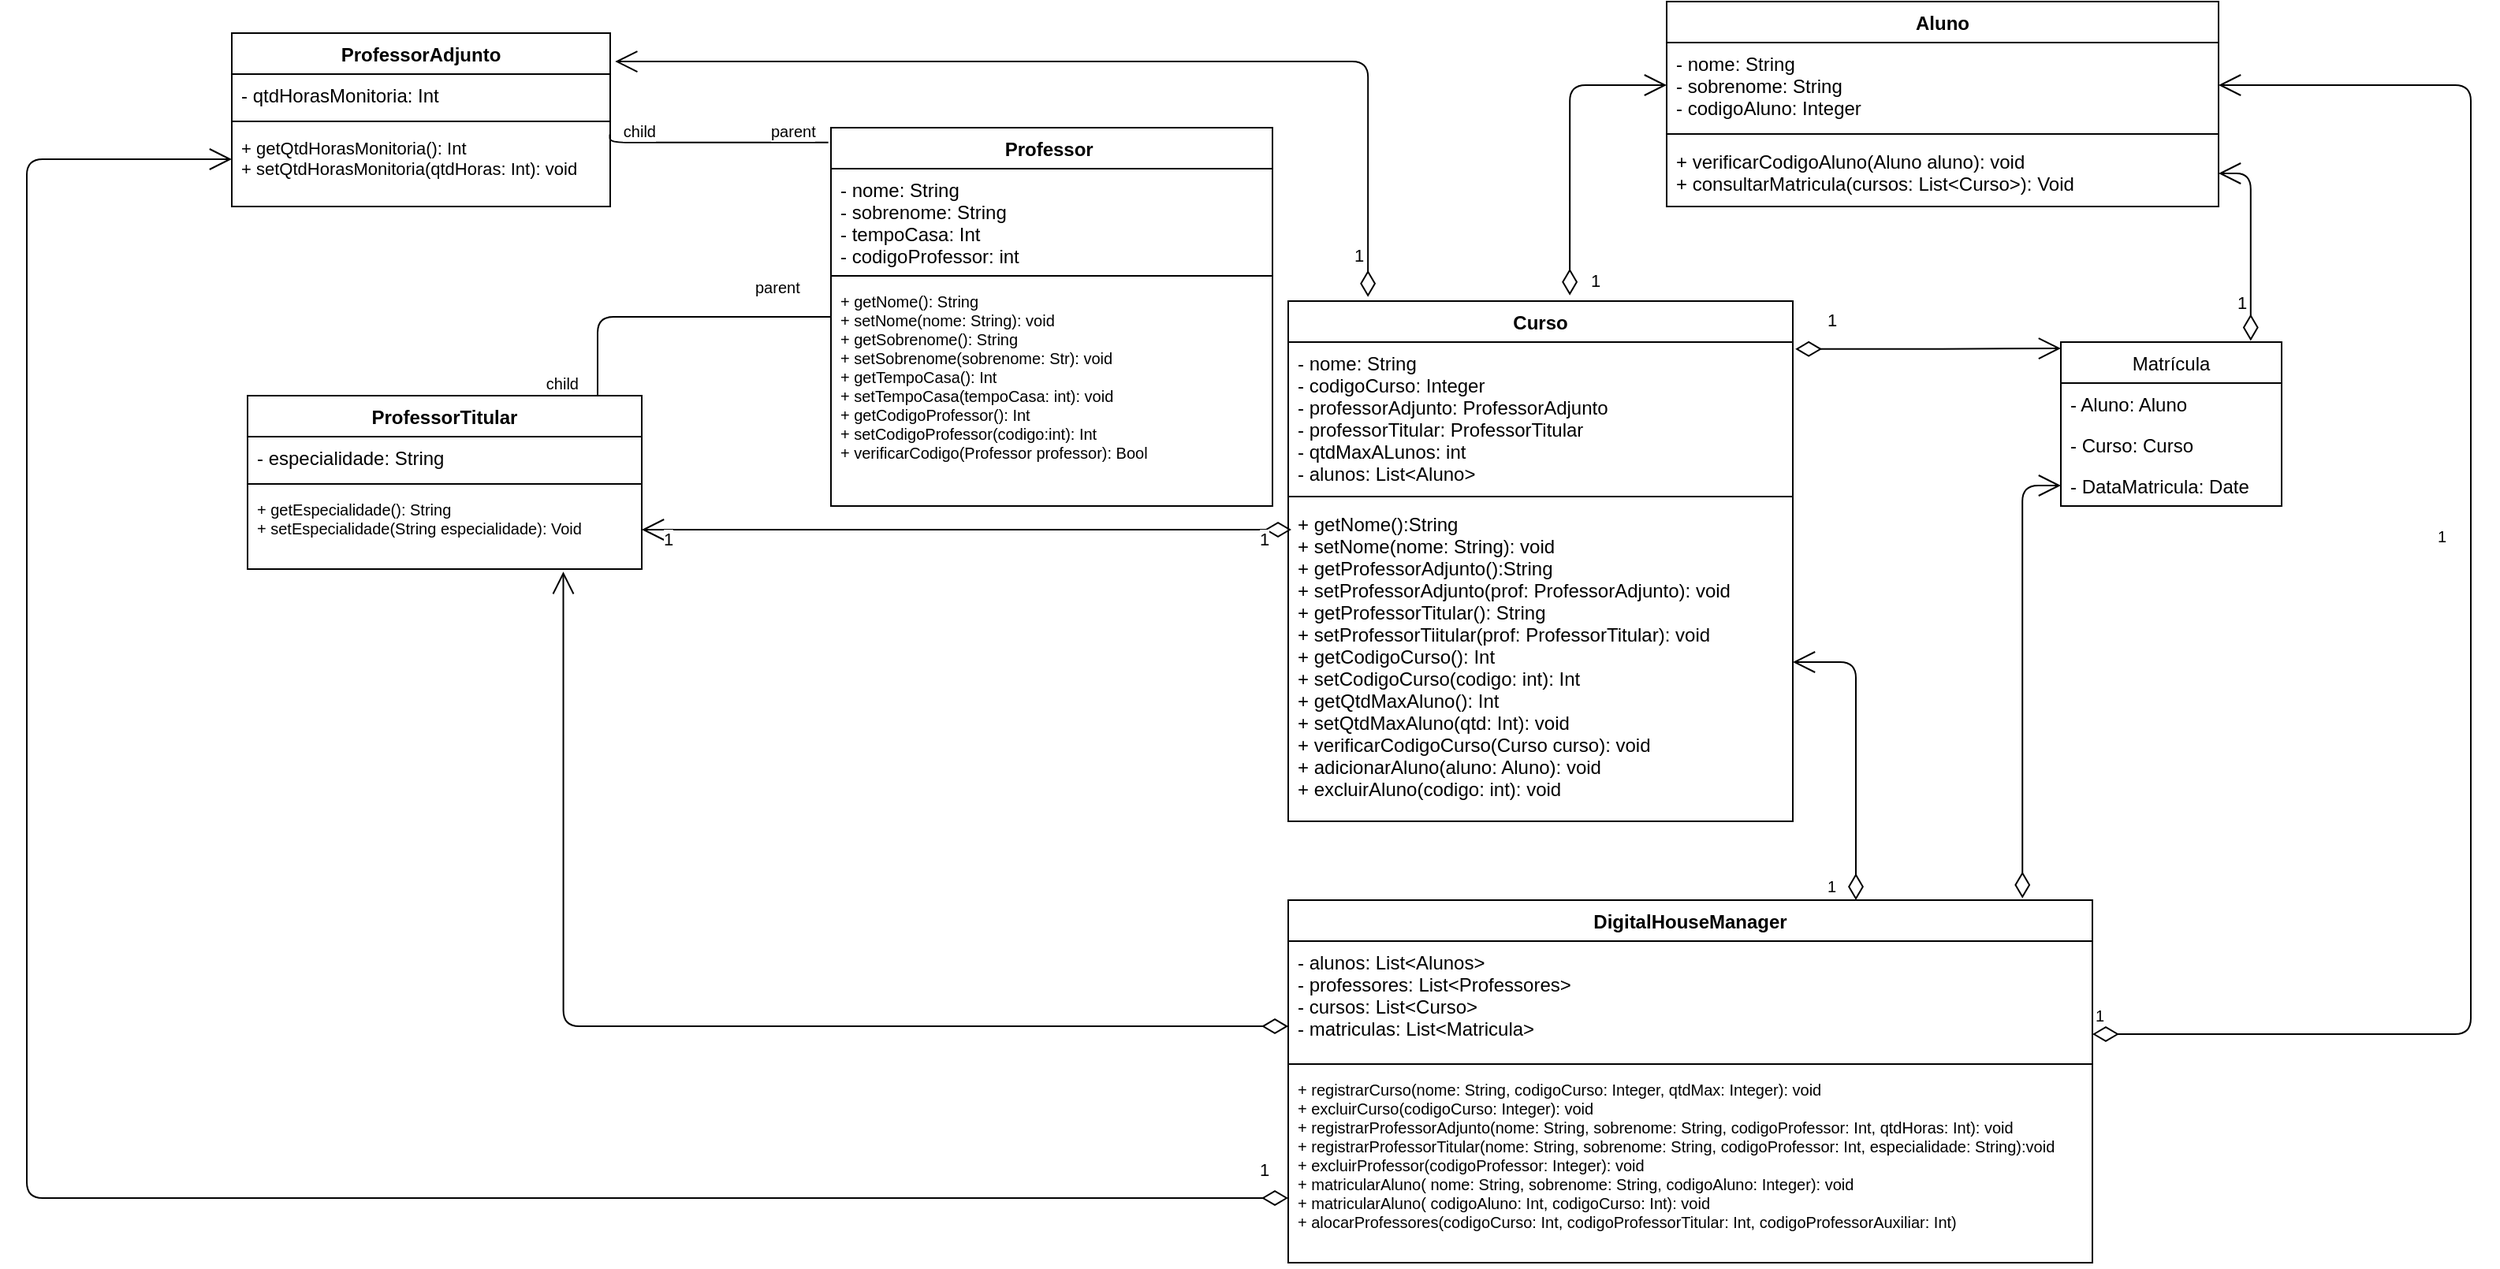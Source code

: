 <mxfile version="12.8.8" type="github">
  <diagram id="jFGP1e5pJGSL-6GBCnBk" name="Page-1">
    <mxGraphModel dx="1695" dy="433" grid="1" gridSize="10" guides="1" tooltips="1" connect="1" arrows="1" fold="1" page="1" pageScale="1" pageWidth="827" pageHeight="1169" math="0" shadow="0">
      <root>
        <mxCell id="0" />
        <mxCell id="1" parent="0" />
        <mxCell id="rICSejMsTbXTkALGGHpn-1" value="Aluno" style="swimlane;fontStyle=1;align=center;verticalAlign=top;childLayout=stackLayout;horizontal=1;startSize=26;horizontalStack=0;resizeParent=1;resizeParentMax=0;resizeLast=0;collapsible=1;marginBottom=0;" parent="1" vertex="1">
          <mxGeometry x="260" y="40" width="350" height="130" as="geometry" />
        </mxCell>
        <mxCell id="rICSejMsTbXTkALGGHpn-2" value="- nome: String&#xa;- sobrenome: String&#xa;- codigoAluno: Integer&#xa;" style="text;strokeColor=none;fillColor=none;align=left;verticalAlign=top;spacingLeft=4;spacingRight=4;overflow=hidden;rotatable=0;points=[[0,0.5],[1,0.5]];portConstraint=eastwest;" parent="rICSejMsTbXTkALGGHpn-1" vertex="1">
          <mxGeometry y="26" width="350" height="54" as="geometry" />
        </mxCell>
        <mxCell id="rICSejMsTbXTkALGGHpn-3" value="" style="line;strokeWidth=1;fillColor=none;align=left;verticalAlign=middle;spacingTop=-1;spacingLeft=3;spacingRight=3;rotatable=0;labelPosition=right;points=[];portConstraint=eastwest;" parent="rICSejMsTbXTkALGGHpn-1" vertex="1">
          <mxGeometry y="80" width="350" height="8" as="geometry" />
        </mxCell>
        <mxCell id="rICSejMsTbXTkALGGHpn-4" value="+ verificarCodigoAluno(Aluno aluno): void&#xa;+ consultarMatricula(cursos: List&lt;Curso&gt;): Void" style="text;strokeColor=none;fillColor=none;align=left;verticalAlign=top;spacingLeft=4;spacingRight=4;overflow=hidden;rotatable=0;points=[[0,0.5],[1,0.5]];portConstraint=eastwest;" parent="rICSejMsTbXTkALGGHpn-1" vertex="1">
          <mxGeometry y="88" width="350" height="42" as="geometry" />
        </mxCell>
        <mxCell id="rICSejMsTbXTkALGGHpn-12" value="1" style="endArrow=open;html=1;endSize=12;startArrow=diamondThin;startSize=14;startFill=0;edgeStyle=orthogonalEdgeStyle;align=left;verticalAlign=bottom;entryX=0;entryY=0.5;entryDx=0;entryDy=0;exitX=0.558;exitY=-0.011;exitDx=0;exitDy=0;exitPerimeter=0;" parent="1" source="rICSejMsTbXTkALGGHpn-5" target="rICSejMsTbXTkALGGHpn-2" edge="1">
          <mxGeometry x="0.487" y="-133" relative="1" as="geometry">
            <mxPoint x="200" y="160" as="sourcePoint" />
            <mxPoint x="260" y="110" as="targetPoint" />
            <mxPoint as="offset" />
          </mxGeometry>
        </mxCell>
        <mxCell id="rICSejMsTbXTkALGGHpn-5" value="Curso" style="swimlane;fontStyle=1;align=center;verticalAlign=top;childLayout=stackLayout;horizontal=1;startSize=26;horizontalStack=0;resizeParent=1;resizeParentMax=0;resizeLast=0;collapsible=1;marginBottom=0;" parent="1" vertex="1">
          <mxGeometry x="20" y="230" width="320" height="330" as="geometry" />
        </mxCell>
        <mxCell id="rICSejMsTbXTkALGGHpn-6" value="- nome: String&#xa;- codigoCurso: Integer&#xa;- professorAdjunto: ProfessorAdjunto&#xa;- professorTitular: ProfessorTitular&#xa;- qtdMaxALunos: int&#xa;- alunos: List&lt;Aluno&gt;&#xa;&#xa;" style="text;strokeColor=none;fillColor=none;align=left;verticalAlign=top;spacingLeft=4;spacingRight=4;overflow=hidden;rotatable=0;points=[[0,0.5],[1,0.5]];portConstraint=eastwest;" parent="rICSejMsTbXTkALGGHpn-5" vertex="1">
          <mxGeometry y="26" width="320" height="94" as="geometry" />
        </mxCell>
        <mxCell id="rICSejMsTbXTkALGGHpn-7" value="" style="line;strokeWidth=1;fillColor=none;align=left;verticalAlign=middle;spacingTop=-1;spacingLeft=3;spacingRight=3;rotatable=0;labelPosition=right;points=[];portConstraint=eastwest;" parent="rICSejMsTbXTkALGGHpn-5" vertex="1">
          <mxGeometry y="120" width="320" height="8" as="geometry" />
        </mxCell>
        <mxCell id="rICSejMsTbXTkALGGHpn-8" value="+ getNome():String&#xa;+ setNome(nome: String): void&#xa;+ getProfessorAdjunto():String&#xa;+ setProfessorAdjunto(prof: ProfessorAdjunto): void&#xa;+ getProfessorTitular(): String&#xa;+ setProfessorTiitular(prof: ProfessorTitular): void&#xa;+ getCodigoCurso(): Int &#xa;+ setCodigoCurso(codigo: int): Int&#xa;+ getQtdMaxAluno(): Int&#xa;+ setQtdMaxAluno(qtd: Int): void&#xa;+ verificarCodigoCurso(Curso curso): void&#xa;+ adicionarAluno(aluno: Aluno): void&#xa;+ excluirAluno(codigo: int): void&#xa;" style="text;strokeColor=none;fillColor=none;align=left;verticalAlign=top;spacingLeft=4;spacingRight=4;overflow=hidden;rotatable=0;points=[[0,0.5],[1,0.5]];portConstraint=eastwest;" parent="rICSejMsTbXTkALGGHpn-5" vertex="1">
          <mxGeometry y="128" width="320" height="202" as="geometry" />
        </mxCell>
        <mxCell id="rICSejMsTbXTkALGGHpn-42" value="1" style="endArrow=open;html=1;endSize=12;startArrow=diamondThin;startSize=14;startFill=0;edgeStyle=orthogonalEdgeStyle;align=left;verticalAlign=bottom;entryX=1;entryY=0.5;entryDx=0;entryDy=0;" parent="1" target="rICSejMsTbXTkALGGHpn-31" edge="1">
          <mxGeometry x="-0.893" y="15" relative="1" as="geometry">
            <mxPoint x="22" y="375" as="sourcePoint" />
            <mxPoint x="-230" y="620" as="targetPoint" />
            <Array as="points">
              <mxPoint x="22" y="375" />
            </Array>
            <mxPoint as="offset" />
          </mxGeometry>
        </mxCell>
        <mxCell id="rICSejMsTbXTkALGGHpn-47" value="1" style="endArrow=open;html=1;endSize=12;startArrow=diamondThin;startSize=14;startFill=0;edgeStyle=orthogonalEdgeStyle;align=left;verticalAlign=bottom;entryX=1.013;entryY=0.164;entryDx=0;entryDy=0;entryPerimeter=0;exitX=0.158;exitY=-0.008;exitDx=0;exitDy=0;exitPerimeter=0;" parent="1" source="rICSejMsTbXTkALGGHpn-5" target="rICSejMsTbXTkALGGHpn-19" edge="1">
          <mxGeometry x="-0.945" y="11" relative="1" as="geometry">
            <mxPoint x="70" y="220" as="sourcePoint" />
            <mxPoint x="560" y="520" as="targetPoint" />
            <Array as="points">
              <mxPoint x="71" y="78" />
            </Array>
            <mxPoint as="offset" />
          </mxGeometry>
        </mxCell>
        <mxCell id="rICSejMsTbXTkALGGHpn-14" value="Professor " style="swimlane;fontStyle=1;align=center;verticalAlign=top;childLayout=stackLayout;horizontal=1;startSize=26;horizontalStack=0;resizeParent=1;resizeParentMax=0;resizeLast=0;collapsible=1;marginBottom=0;" parent="1" vertex="1">
          <mxGeometry x="-270" y="120" width="280" height="240" as="geometry" />
        </mxCell>
        <mxCell id="rICSejMsTbXTkALGGHpn-15" value="- nome: String&#xa;- sobrenome: String&#xa;- tempoCasa: Int&#xa;- codigoProfessor: int" style="text;strokeColor=none;fillColor=none;align=left;verticalAlign=top;spacingLeft=4;spacingRight=4;overflow=hidden;rotatable=0;points=[[0,0.5],[1,0.5]];portConstraint=eastwest;" parent="rICSejMsTbXTkALGGHpn-14" vertex="1">
          <mxGeometry y="26" width="280" height="64" as="geometry" />
        </mxCell>
        <mxCell id="rICSejMsTbXTkALGGHpn-16" value="" style="line;strokeWidth=1;fillColor=none;align=left;verticalAlign=middle;spacingTop=-1;spacingLeft=3;spacingRight=3;rotatable=0;labelPosition=right;points=[];portConstraint=eastwest;" parent="rICSejMsTbXTkALGGHpn-14" vertex="1">
          <mxGeometry y="90" width="280" height="8" as="geometry" />
        </mxCell>
        <mxCell id="rICSejMsTbXTkALGGHpn-17" value="+ getNome(): String&#xa;+ setNome(nome: String): void&#xa;+ getSobrenome(): String&#xa;+ setSobrenome(sobrenome: Str): void&#xa;+ getTempoCasa(): Int&#xa;+ setTempoCasa(tempoCasa: int): void&#xa;+ getCodigoProfessor(): Int&#xa;+ setCodigoProfessor(codigo:int): Int&#xa;+ verificarCodigo(Professor professor): Bool&#xa;&#xa;&#xa;" style="text;strokeColor=none;fillColor=none;align=left;verticalAlign=top;spacingLeft=4;spacingRight=4;overflow=hidden;rotatable=0;points=[[0,0.5],[1,0.5]];portConstraint=eastwest;fontSize=10;" parent="rICSejMsTbXTkALGGHpn-14" vertex="1">
          <mxGeometry y="98" width="280" height="142" as="geometry" />
        </mxCell>
        <mxCell id="rICSejMsTbXTkALGGHpn-28" value="ProfessorTitular" style="swimlane;fontStyle=1;align=center;verticalAlign=top;childLayout=stackLayout;horizontal=1;startSize=26;horizontalStack=0;resizeParent=1;resizeParentMax=0;resizeLast=0;collapsible=1;marginBottom=0;" parent="1" vertex="1">
          <mxGeometry x="-640" y="290" width="250" height="110" as="geometry" />
        </mxCell>
        <mxCell id="rICSejMsTbXTkALGGHpn-29" value="- especialidade: String" style="text;strokeColor=none;fillColor=none;align=left;verticalAlign=top;spacingLeft=4;spacingRight=4;overflow=hidden;rotatable=0;points=[[0,0.5],[1,0.5]];portConstraint=eastwest;" parent="rICSejMsTbXTkALGGHpn-28" vertex="1">
          <mxGeometry y="26" width="250" height="26" as="geometry" />
        </mxCell>
        <mxCell id="rICSejMsTbXTkALGGHpn-30" value="" style="line;strokeWidth=1;fillColor=none;align=left;verticalAlign=middle;spacingTop=-1;spacingLeft=3;spacingRight=3;rotatable=0;labelPosition=right;points=[];portConstraint=eastwest;" parent="rICSejMsTbXTkALGGHpn-28" vertex="1">
          <mxGeometry y="52" width="250" height="8" as="geometry" />
        </mxCell>
        <mxCell id="rICSejMsTbXTkALGGHpn-31" value="+ getEspecialidade(): String&#xa;+ setEspecialidade(String especialidade): Void" style="text;strokeColor=none;fillColor=none;align=left;verticalAlign=top;spacingLeft=4;spacingRight=4;overflow=hidden;rotatable=0;points=[[0,0.5],[1,0.5]];portConstraint=eastwest;fontSize=10;" parent="rICSejMsTbXTkALGGHpn-28" vertex="1">
          <mxGeometry y="60" width="250" height="50" as="geometry" />
        </mxCell>
        <mxCell id="rICSejMsTbXTkALGGHpn-19" value="ProfessorAdjunto" style="swimlane;fontStyle=1;align=center;verticalAlign=top;childLayout=stackLayout;horizontal=1;startSize=26;horizontalStack=0;resizeParent=1;resizeParentMax=0;resizeLast=0;collapsible=1;marginBottom=0;" parent="1" vertex="1">
          <mxGeometry x="-650" y="60" width="240" height="110" as="geometry" />
        </mxCell>
        <mxCell id="rICSejMsTbXTkALGGHpn-20" value="- qtdHorasMonitoria: Int" style="text;strokeColor=none;fillColor=none;align=left;verticalAlign=top;spacingLeft=4;spacingRight=4;overflow=hidden;rotatable=0;points=[[0,0.5],[1,0.5]];portConstraint=eastwest;" parent="rICSejMsTbXTkALGGHpn-19" vertex="1">
          <mxGeometry y="26" width="240" height="26" as="geometry" />
        </mxCell>
        <mxCell id="rICSejMsTbXTkALGGHpn-21" value="" style="line;strokeWidth=1;fillColor=none;align=left;verticalAlign=middle;spacingTop=-1;spacingLeft=3;spacingRight=3;rotatable=0;labelPosition=right;points=[];portConstraint=eastwest;" parent="rICSejMsTbXTkALGGHpn-19" vertex="1">
          <mxGeometry y="52" width="240" height="8" as="geometry" />
        </mxCell>
        <mxCell id="rICSejMsTbXTkALGGHpn-22" value="+ getQtdHorasMonitoria(): Int&#xa;+ setQtdHorasMonitoria(qtdHoras: Int): void" style="text;strokeColor=none;fillColor=none;align=left;verticalAlign=top;spacingLeft=4;spacingRight=4;overflow=hidden;rotatable=0;points=[[0,0.5],[1,0.5]];portConstraint=eastwest;fontSize=11;" parent="rICSejMsTbXTkALGGHpn-19" vertex="1">
          <mxGeometry y="60" width="240" height="50" as="geometry" />
        </mxCell>
        <mxCell id="rICSejMsTbXTkALGGHpn-51" value="" style="endArrow=none;html=1;edgeStyle=orthogonalEdgeStyle;" parent="1" source="rICSejMsTbXTkALGGHpn-17" target="rICSejMsTbXTkALGGHpn-28" edge="1">
          <mxGeometry relative="1" as="geometry">
            <mxPoint x="-460" y="230" as="sourcePoint" />
            <mxPoint x="-300" y="230" as="targetPoint" />
            <Array as="points">
              <mxPoint x="-418" y="240" />
            </Array>
          </mxGeometry>
        </mxCell>
        <mxCell id="rICSejMsTbXTkALGGHpn-52" value="parent" style="resizable=0;html=1;align=left;verticalAlign=bottom;labelBackgroundColor=#ffffff;fontSize=10;" parent="rICSejMsTbXTkALGGHpn-51" connectable="0" vertex="1">
          <mxGeometry x="-1" relative="1" as="geometry">
            <mxPoint x="-50" y="-10.03" as="offset" />
          </mxGeometry>
        </mxCell>
        <mxCell id="rICSejMsTbXTkALGGHpn-53" value="child" style="resizable=0;html=1;align=right;verticalAlign=bottom;labelBackgroundColor=#ffffff;fontSize=10;" parent="rICSejMsTbXTkALGGHpn-51" connectable="0" vertex="1">
          <mxGeometry x="1" relative="1" as="geometry">
            <mxPoint x="-11.5" as="offset" />
          </mxGeometry>
        </mxCell>
        <mxCell id="rICSejMsTbXTkALGGHpn-54" value="" style="endArrow=none;html=1;edgeStyle=orthogonalEdgeStyle;entryX=0.999;entryY=0.084;entryDx=0;entryDy=0;entryPerimeter=0;exitX=-0.006;exitY=0.039;exitDx=0;exitDy=0;exitPerimeter=0;" parent="1" source="rICSejMsTbXTkALGGHpn-14" target="rICSejMsTbXTkALGGHpn-22" edge="1">
          <mxGeometry relative="1" as="geometry">
            <mxPoint x="-250" y="120" as="sourcePoint" />
            <mxPoint x="-399.93" y="120.0" as="targetPoint" />
            <Array as="points">
              <mxPoint x="-410" y="129" />
            </Array>
          </mxGeometry>
        </mxCell>
        <mxCell id="rICSejMsTbXTkALGGHpn-55" value="parent" style="resizable=0;html=1;align=left;verticalAlign=bottom;labelBackgroundColor=#ffffff;fontSize=10;" parent="rICSejMsTbXTkALGGHpn-54" connectable="0" vertex="1">
          <mxGeometry x="-1" relative="1" as="geometry">
            <mxPoint x="-38.32" y="0.64" as="offset" />
          </mxGeometry>
        </mxCell>
        <mxCell id="rICSejMsTbXTkALGGHpn-56" value="child" style="resizable=0;html=1;align=right;verticalAlign=bottom;labelBackgroundColor=#ffffff;fontSize=10;" parent="rICSejMsTbXTkALGGHpn-54" connectable="0" vertex="1">
          <mxGeometry x="1" relative="1" as="geometry">
            <mxPoint x="29.98" y="6.08" as="offset" />
          </mxGeometry>
        </mxCell>
        <mxCell id="rICSejMsTbXTkALGGHpn-61" value="1" style="endArrow=open;html=1;endSize=12;startArrow=diamondThin;startSize=14;startFill=0;edgeStyle=orthogonalEdgeStyle;align=left;verticalAlign=bottom;entryX=1;entryY=0.5;entryDx=0;entryDy=0;exitX=0.86;exitY=-0.007;exitDx=0;exitDy=0;exitPerimeter=0;" parent="1" source="rICSejMsTbXTkALGGHpn-57" target="rICSejMsTbXTkALGGHpn-4" edge="1">
          <mxGeometry x="0.842" y="91" relative="1" as="geometry">
            <mxPoint x="550" y="250" as="sourcePoint" />
            <mxPoint x="670" y="250" as="targetPoint" />
            <mxPoint as="offset" />
          </mxGeometry>
        </mxCell>
        <mxCell id="rICSejMsTbXTkALGGHpn-62" value="1" style="endArrow=open;html=1;endSize=12;startArrow=diamondThin;startSize=14;startFill=0;edgeStyle=orthogonalEdgeStyle;align=left;verticalAlign=bottom;exitX=1.005;exitY=0.047;exitDx=0;exitDy=0;exitPerimeter=0;" parent="1" source="rICSejMsTbXTkALGGHpn-6" edge="1">
          <mxGeometry x="-0.007" y="66" relative="1" as="geometry">
            <mxPoint x="410" y="390" as="sourcePoint" />
            <mxPoint x="510" y="260" as="targetPoint" />
            <mxPoint x="-65" y="56" as="offset" />
            <Array as="points" />
          </mxGeometry>
        </mxCell>
        <mxCell id="rICSejMsTbXTkALGGHpn-57" value="Matrícula" style="swimlane;fontStyle=0;childLayout=stackLayout;horizontal=1;startSize=26;fillColor=none;horizontalStack=0;resizeParent=1;resizeParentMax=0;resizeLast=0;collapsible=1;marginBottom=0;" parent="1" vertex="1">
          <mxGeometry x="510" y="256" width="140" height="104" as="geometry" />
        </mxCell>
        <mxCell id="rICSejMsTbXTkALGGHpn-58" value="- Aluno: Aluno&#xa;" style="text;strokeColor=none;fillColor=none;align=left;verticalAlign=top;spacingLeft=4;spacingRight=4;overflow=hidden;rotatable=0;points=[[0,0.5],[1,0.5]];portConstraint=eastwest;" parent="rICSejMsTbXTkALGGHpn-57" vertex="1">
          <mxGeometry y="26" width="140" height="26" as="geometry" />
        </mxCell>
        <mxCell id="rICSejMsTbXTkALGGHpn-59" value="- Curso: Curso&#xa;" style="text;strokeColor=none;fillColor=none;align=left;verticalAlign=top;spacingLeft=4;spacingRight=4;overflow=hidden;rotatable=0;points=[[0,0.5],[1,0.5]];portConstraint=eastwest;" parent="rICSejMsTbXTkALGGHpn-57" vertex="1">
          <mxGeometry y="52" width="140" height="26" as="geometry" />
        </mxCell>
        <mxCell id="rICSejMsTbXTkALGGHpn-60" value="- DataMatricula: Date" style="text;strokeColor=none;fillColor=none;align=left;verticalAlign=top;spacingLeft=4;spacingRight=4;overflow=hidden;rotatable=0;points=[[0,0.5],[1,0.5]];portConstraint=eastwest;" parent="rICSejMsTbXTkALGGHpn-57" vertex="1">
          <mxGeometry y="78" width="140" height="26" as="geometry" />
        </mxCell>
        <mxCell id="rICSejMsTbXTkALGGHpn-63" value="&lt;span style=&quot;color: rgba(0 , 0 , 0 , 0) ; font-family: monospace ; font-size: 0px&quot;&gt;%3CmxGraphModel%3E%3Croot%3E%3CmxCell%20id%3D%220%22%2F%3E%3CmxCell%20id%3D%221%22%20parent%3D%220%22%2F%3E%3CmxCell%20id%3D%222%22%20value%3D%22Curso%22%20style%3D%22swimlane%3BfontStyle%3D1%3Balign%3Dcenter%3BverticalAlign%3Dtop%3BchildLayout%3DstackLayout%3Bhorizontal%3D1%3BstartSize%3D26%3BhorizontalStack%3D0%3BresizeParent%3D1%3BresizeParentMax%3D0%3BresizeLast%3D0%3Bcollapsible%3D1%3BmarginBottom%3D0%3B%22%20vertex%3D%221%22%20parent%3D%221%22%3E%3CmxGeometry%20x%3D%2220%22%20y%3D%22230%22%20width%3D%22290%22%20height%3D%22330%22%20as%3D%22geometry%22%2F%3E%3C%2FmxCell%3E%3CmxCell%20id%3D%223%22%20value%3D%22-%20nome%3A%20String%26%2310%3B-%20codigoCurso%3A%20Integer%26%2310%3B-%20professorAdjunto%3A%20ProfessorAdjunto%26%2310%3B-%20professorTitular%3A%20ProfessorTitular%26%2310%3B-%20qtdMaxALunos%3A%20int%26%2310%3B-%20alunos%3A%20List%26lt%3BAluno%26gt%3B%26%2310%3B%26%2310%3B%22%20style%3D%22text%3BstrokeColor%3Dnone%3BfillColor%3Dnone%3Balign%3Dleft%3BverticalAlign%3Dtop%3BspacingLeft%3D4%3BspacingRight%3D4%3Boverflow%3Dhidden%3Brotatable%3D0%3Bpoints%3D%5B%5B0%2C0.5%5D%2C%5B1%2C0.5%5D%5D%3BportConstraint%3Deastwest%3B%22%20vertex%3D%221%22%20parent%3D%222%22%3E%3CmxGeometry%20y%3D%2226%22%20width%3D%22290%22%20height%3D%2294%22%20as%3D%22geometry%22%2F%3E%3C%2FmxCell%3E%3CmxCell%20id%3D%224%22%20value%3D%22%22%20style%3D%22line%3BstrokeWidth%3D1%3BfillColor%3Dnone%3Balign%3Dleft%3BverticalAlign%3Dmiddle%3BspacingTop%3D-1%3BspacingLeft%3D3%3BspacingRight%3D3%3Brotatable%3D0%3BlabelPosition%3Dright%3Bpoints%3D%5B%5D%3BportConstraint%3Deastwest%3B%22%20vertex%3D%221%22%20parent%3D%222%22%3E%3CmxGeometry%20y%3D%22120%22%20width%3D%22290%22%20height%3D%228%22%20as%3D%22geometry%22%2F%3E%3C%2FmxCell%3E%3CmxCell%20id%3D%225%22%20value%3D%22%2B%20getNome()%3AString%26%2310%3B%2B%20setNome(String)%3A%20void%26%2310%3B%2B%20getProfessorAdjunto()%3AString%26%2310%3B%2B%20setProfessorAdjunto(ProfessorAdjunto)%3A%20void%26%2310%3B%2B%20getProfessorTitular()%3A%20String%26%2310%3B%2B%20setProfessorTiitular(ProfessorTitular)%3A%20void%26%2310%3B%2B%20getCodigoCurso()%3A%20Int%C2%A0%26%2310%3B%2B%20setCodigoCurso(Int)%3A%20Int%26%2310%3B%2B%20getQtdMaxAluno()%3A%20Int%26%2310%3B%2B%20setQtdMaxAluno(Int)%3A%20void%26%2310%3B%2B%20verificarCodigoCurso(int%2C%20int%20)%3A%20Boolean%26%2310%3B%2B%20adicionarAluno(int)%3A%20void%26%2310%3B%2B%20excluirAluno(int)%3A%20void%26%2310%3B%22%20style%3D%22text%3BstrokeColor%3Dnone%3BfillColor%3Dnone%3Balign%3Dleft%3BverticalAlign%3Dtop%3BspacingLeft%3D4%3BspacingRight%3D4%3Boverflow%3Dhidden%3Brotatable%3D0%3Bpoints%3D%5B%5B0%2C0.5%5D%2C%5B1%2C0.5%5D%5D%3BportConstraint%3Deastwest%3B%22%20vertex%3D%221%22%20parent%3D%222%22%3E%3CmxGeometry%20y%3D%22128%22%20width%3D%22290%22%20height%3D%22202%22%20as%3D%22geometry%22%2F%3E%3C%2FmxCell%3E%3C%2Froot%3E%3C%2FmxGraphModel%3E&lt;/span&gt;" style="text;html=1;align=center;verticalAlign=middle;resizable=0;points=[];autosize=1;" parent="1" vertex="1">
          <mxGeometry x="500" y="534" width="20" height="20" as="geometry" />
        </mxCell>
        <mxCell id="rICSejMsTbXTkALGGHpn-64" value="DigitalHouseManager" style="swimlane;fontStyle=1;align=center;verticalAlign=top;childLayout=stackLayout;horizontal=1;startSize=26;horizontalStack=0;resizeParent=1;resizeParentMax=0;resizeLast=0;collapsible=1;marginBottom=0;" parent="1" vertex="1">
          <mxGeometry x="20" y="610" width="510" height="230" as="geometry" />
        </mxCell>
        <mxCell id="rICSejMsTbXTkALGGHpn-65" value="- alunos: List&lt;Alunos&gt;&#xa;- professores: List&lt;Professores&gt;&#xa;- cursos: List&lt;Curso&gt;&#xa;- matriculas: List&lt;Matricula&gt;&#xa;" style="text;strokeColor=none;fillColor=none;align=left;verticalAlign=top;spacingLeft=4;spacingRight=4;overflow=hidden;rotatable=0;points=[[0,0.5],[1,0.5]];portConstraint=eastwest;" parent="rICSejMsTbXTkALGGHpn-64" vertex="1">
          <mxGeometry y="26" width="510" height="74" as="geometry" />
        </mxCell>
        <mxCell id="rICSejMsTbXTkALGGHpn-66" value="" style="line;strokeWidth=1;fillColor=none;align=left;verticalAlign=middle;spacingTop=-1;spacingLeft=3;spacingRight=3;rotatable=0;labelPosition=right;points=[];portConstraint=eastwest;" parent="rICSejMsTbXTkALGGHpn-64" vertex="1">
          <mxGeometry y="100" width="510" height="8" as="geometry" />
        </mxCell>
        <mxCell id="rICSejMsTbXTkALGGHpn-67" value="+ registrarCurso(nome: String, codigoCurso: Integer, qtdMax: Integer): void&#xa;+ excluirCurso(codigoCurso: Integer): void&#xa;+ registrarProfessorAdjunto(nome: String, sobrenome: String, codigoProfessor: Int, qtdHoras: Int): void&#xa;+ registrarProfessorTitular(nome: String, sobrenome: String, codigoProfessor: Int, especialidade: String):void&#xa;+ excluirProfessor(codigoProfessor: Integer): void&#xa;+ matricularAluno( nome: String, sobrenome: String, codigoAluno: Integer): void&#xa;+ matricularAluno( codigoAluno: Int, codigoCurso: Int): void&#xa;+ alocarProfessores(codigoCurso: Int, codigoProfessorTitular: Int, codigoProfessorAuxiliar: Int)" style="text;strokeColor=none;fillColor=none;align=left;verticalAlign=top;spacingLeft=4;spacingRight=4;overflow=hidden;rotatable=0;points=[[0,0.5],[1,0.5]];portConstraint=eastwest;fontSize=10;" parent="rICSejMsTbXTkALGGHpn-64" vertex="1">
          <mxGeometry y="108" width="510" height="122" as="geometry" />
        </mxCell>
        <mxCell id="rICSejMsTbXTkALGGHpn-68" value="1" style="endArrow=open;html=1;endSize=12;startArrow=diamondThin;startSize=14;startFill=0;edgeStyle=orthogonalEdgeStyle;align=left;verticalAlign=bottom;fontSize=10;" parent="1" source="rICSejMsTbXTkALGGHpn-64" target="rICSejMsTbXTkALGGHpn-8" edge="1">
          <mxGeometry x="0.791" y="151" relative="1" as="geometry">
            <mxPoint x="300" y="590" as="sourcePoint" />
            <mxPoint x="380" y="440" as="targetPoint" />
            <Array as="points">
              <mxPoint x="380" y="459" />
            </Array>
            <mxPoint as="offset" />
          </mxGeometry>
        </mxCell>
        <mxCell id="rICSejMsTbXTkALGGHpn-69" value="1" style="endArrow=open;html=1;endSize=12;startArrow=diamondThin;startSize=14;startFill=0;edgeStyle=orthogonalEdgeStyle;align=left;verticalAlign=bottom;fontSize=10;entryX=0;entryY=0.5;entryDx=0;entryDy=0;exitX=0.913;exitY=-0.005;exitDx=0;exitDy=0;exitPerimeter=0;" parent="1" source="rICSejMsTbXTkALGGHpn-64" target="rICSejMsTbXTkALGGHpn-60" edge="1">
          <mxGeometry x="0.542" y="-261" relative="1" as="geometry">
            <mxPoint x="560" y="580" as="sourcePoint" />
            <mxPoint x="556.84" y="529.95" as="targetPoint" />
            <mxPoint as="offset" />
          </mxGeometry>
        </mxCell>
        <mxCell id="rICSejMsTbXTkALGGHpn-71" value="1" style="endArrow=open;html=1;endSize=12;startArrow=diamondThin;startSize=14;startFill=0;edgeStyle=orthogonalEdgeStyle;align=left;verticalAlign=bottom;fontSize=10;entryX=1;entryY=0.5;entryDx=0;entryDy=0;" parent="1" source="rICSejMsTbXTkALGGHpn-65" target="rICSejMsTbXTkALGGHpn-2" edge="1">
          <mxGeometry x="-1" y="3" relative="1" as="geometry">
            <mxPoint x="810" y="690" as="sourcePoint" />
            <mxPoint x="690" y="70" as="targetPoint" />
            <Array as="points">
              <mxPoint x="770" y="695" />
              <mxPoint x="770" y="93" />
            </Array>
          </mxGeometry>
        </mxCell>
        <mxCell id="rICSejMsTbXTkALGGHpn-72" value="1" style="endArrow=open;html=1;endSize=12;startArrow=diamondThin;startSize=14;startFill=0;edgeStyle=orthogonalEdgeStyle;align=left;verticalAlign=bottom;exitX=0;exitY=0.73;exitDx=0;exitDy=0;exitPerimeter=0;entryX=0.801;entryY=1.032;entryDx=0;entryDy=0;entryPerimeter=0;" parent="1" source="rICSejMsTbXTkALGGHpn-65" target="rICSejMsTbXTkALGGHpn-31" edge="1">
          <mxGeometry x="0.065" y="-300" relative="1" as="geometry">
            <mxPoint x="-20" y="700" as="sourcePoint" />
            <mxPoint x="-440" y="520" as="targetPoint" />
            <Array as="points">
              <mxPoint x="-440" y="690" />
            </Array>
            <mxPoint as="offset" />
          </mxGeometry>
        </mxCell>
        <mxCell id="rICSejMsTbXTkALGGHpn-73" value="1" style="endArrow=open;html=1;endSize=12;startArrow=diamondThin;startSize=14;startFill=0;edgeStyle=orthogonalEdgeStyle;align=left;verticalAlign=bottom;" parent="1" source="rICSejMsTbXTkALGGHpn-67" target="rICSejMsTbXTkALGGHpn-22" edge="1">
          <mxGeometry x="0.018" y="-780" relative="1" as="geometry">
            <mxPoint x="-780" y="750" as="sourcePoint" />
            <mxPoint x="-730" y="140" as="targetPoint" />
            <Array as="points">
              <mxPoint x="-780" y="799" />
              <mxPoint x="-780" y="140" />
            </Array>
            <mxPoint as="offset" />
          </mxGeometry>
        </mxCell>
      </root>
    </mxGraphModel>
  </diagram>
</mxfile>
